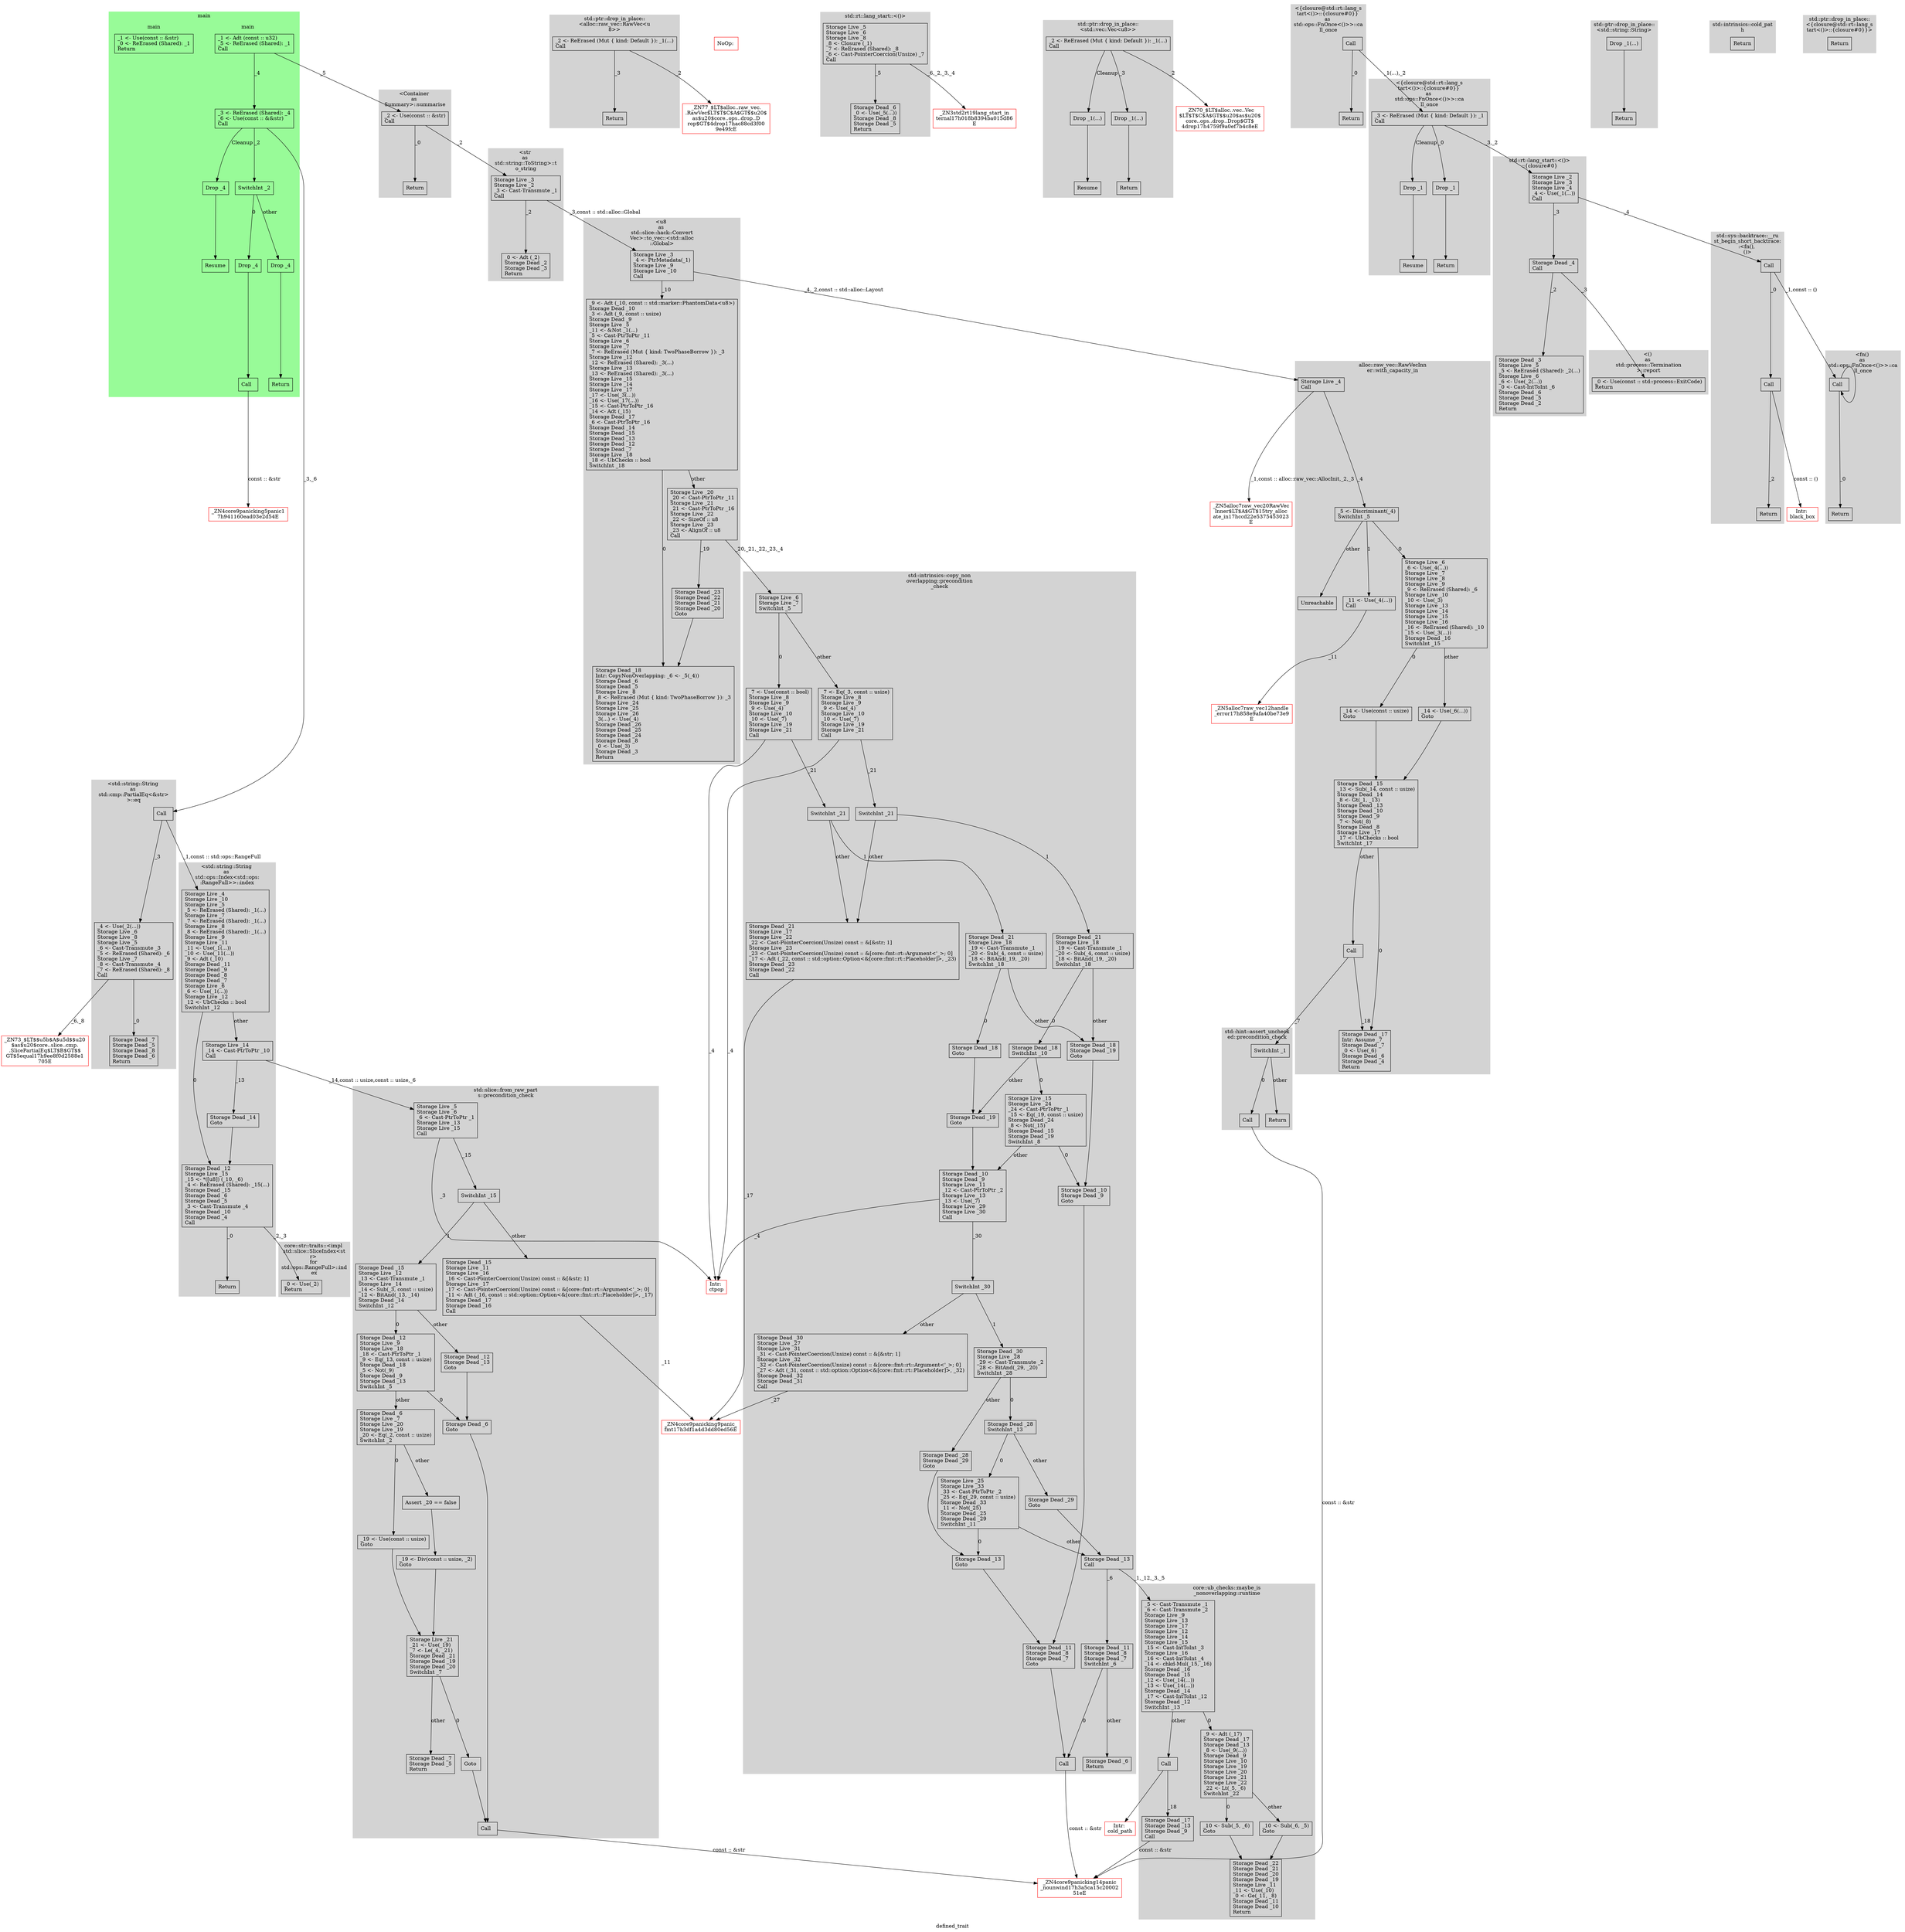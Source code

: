 digraph {
  label="defined_trait";
  node [shape=rectangle];
  X9d8f98d3704e8fd6_0 [label="_ZN73_$LT$$u5b$A$u5d$$u20\n$as$u20$core..slice..cmp.\n.SlicePartialEq$LT$B$GT$$\nGT$5equal17h9ee8f0d2588e1\n705E", color=red];
  Xac08878333d72e42_0 [label="_ZN4core9panicking5panic1\n7h941160ead03e2d54E", color=red];
  X8fc2060ad58510d8_0 [label="Intr: \ncold_path", color=red];
  Xfc57b852937dec4e_0 [label="_ZN77_$LT$alloc..raw_vec.\n.RawVec$LT$T$C$A$GT$$u20$\nas$u20$core..ops..drop..D\nrop$GT$4drop17hac88cd3f00\n9e49fcE", color=red];
  Xcfb99dd5dbeb355e_0 [label="_ZN4core9panicking14panic\n_nounwind17h3a5ca15c20002\n51eE", color=red];
  X8b0ac2e54b9a91_0 [label="NoOp: ", color=red];
  Xc987e5ecea6cc82b_0 [label="_ZN3std2rt19lang_start_in\nternal17h018b8394ba015d86\nE", color=red];
  Xc312ae49c8321ef2_0 [label="_ZN70_$LT$alloc..vec..Vec\n$LT$T$C$A$GT$$u20$as$u20$\ncore..ops..drop..Drop$GT$\n4drop17h4759f9a0ef7b4c8eE", color=red];
  Xfffaab11503b9894_0 [label="_ZN4core9panicking9panic_\nfmt17h3df1a4d3dd80ed56E", color=red];
  X3c6542d96320ad67_0 [label="Intr: \nblack_box", color=red];
  X639596b7ac3768b7_0 [label="_ZN5alloc7raw_vec20RawVec\nInner$LT$A$GT$15try_alloc\nate_in17hccd22e5375453023\nE", color=red];
  Xc8be062610ad417d_0 [label="_ZN5alloc7raw_vec12handle\n_error17h858e9afa40be73e9\nE", color=red];
  X5ea6c111b835a80f_0 [label="Intr: \nctpop", color=red];
  subgraph cluster_0 {
    label="<str \nas \nstd::string::ToString>::t\no_string";
    style="filled";
    color=lightgray;
    X6a1355bb0a3980b0_0 -> X6a1355bb0a3980b0_1 [label="_2"];
    X6a1355bb0a3980b0_0 [label="Storage Live _3\lStorage Live _2\l_3 <- Cast-Transmute _1\lCall\l"];
    X6a1355bb0a3980b0_1 [label="_0 <- Adt (_2)\lStorage Dead _2\lStorage Dead _3\lReturn\l"];
  }
  X6a1355bb0a3980b0_0 -> Xf1a1f7981ef5893_0 [label="_3,const :: std::alloc::Global"];
  subgraph cluster_1 {
    label="std::rt::lang_start::<()>\n::{closure#0}";
    style="filled";
    color=lightgray;
    X1d2400a6a8938653_0 -> X1d2400a6a8938653_1 [label="_3"];
    X1d2400a6a8938653_0 [label="Storage Live _2\lStorage Live _3\lStorage Live _4\l_4 <- Use(_1(...))\lCall\l"];
    X1d2400a6a8938653_1 -> X1d2400a6a8938653_2 [label="_2"];
    X1d2400a6a8938653_1 [label="Storage Dead _4\lCall\l"];
    X1d2400a6a8938653_2 [label="Storage Dead _3\lStorage Live _5\l_5 <- ReErased (Shared): _2(...)\lStorage Live _6\l_6 <- Use(_2(...))\l_0 <- Cast-IntToInt _6\lStorage Dead _6\lStorage Dead _5\lStorage Dead _2\lReturn\l"];
  }
  X1d2400a6a8938653_0 -> X683aa6085436bcd0_0 [label="_4"];
  X1d2400a6a8938653_1 -> Xb0ce0e739b3c78a5_0 [label="_3"];
  subgraph cluster_2 {
    label="<u8 \nas \nstd::slice::hack::Convert\nVec>::to_vec::<std::alloc\n::Global>";
    style="filled";
    color=lightgray;
    Xf1a1f7981ef5893_0 -> Xf1a1f7981ef5893_1 [label="_10"];
    Xf1a1f7981ef5893_0 [label="Storage Live _3\l_4 <- PtrMetadata(_1)\lStorage Live _9\lStorage Live _10\lCall\l"];
    Xf1a1f7981ef5893_1 -> Xf1a1f7981ef5893_4 [label="0"];
    Xf1a1f7981ef5893_1 -> Xf1a1f7981ef5893_2 [label="other"];
    Xf1a1f7981ef5893_1 [label="_9 <- Adt (_10, const :: std::marker::PhantomData<u8>)\lStorage Dead _10\l_3 <- Adt (_9, const :: usize)\lStorage Dead _9\lStorage Live _5\l_11 <- &Not _1(...)\l_5 <- Cast-PtrToPtr _11\lStorage Live _6\lStorage Live _7\l_7 <- ReErased (Mut { kind: TwoPhaseBorrow }): _3\lStorage Live _12\l_12 <- ReErased (Shared): _3(...)\lStorage Live _13\l_13 <- ReErased (Shared): _3(...)\lStorage Live _15\lStorage Live _14\lStorage Live _17\l_17 <- Use(_3(...))\l_16 <- Use(_17(...))\l_15 <- Cast-PtrToPtr _16\l_14 <- Adt (_15)\lStorage Dead _17\l_6 <- Cast-PtrToPtr _16\lStorage Dead _14\lStorage Dead _15\lStorage Dead _13\lStorage Dead _12\lStorage Dead _7\lStorage Live _18\l_18 <- UbChecks :: bool\lSwitchInt _18\l"];
    Xf1a1f7981ef5893_2 -> Xf1a1f7981ef5893_3 [label="_19"];
    Xf1a1f7981ef5893_2 [label="Storage Live _20\l_20 <- Cast-PtrToPtr _11\lStorage Live _21\l_21 <- Cast-PtrToPtr _16\lStorage Live _22\l_22 <- SizeOf :: u8\lStorage Live _23\l_23 <- AlignOf :: u8\lCall\l"];
    Xf1a1f7981ef5893_3 -> Xf1a1f7981ef5893_4;
    Xf1a1f7981ef5893_3 [label="Storage Dead _23\lStorage Dead _22\lStorage Dead _21\lStorage Dead _20\lGoto\l"];
    Xf1a1f7981ef5893_4 [label="Storage Dead _18\lIntr: CopyNonOverlapping: _6 <- _5(_4))\lStorage Dead _6\lStorage Dead _5\lStorage Live _8\l_8 <- ReErased (Mut { kind: TwoPhaseBorrow }): _3\lStorage Live _24\lStorage Live _25\lStorage Live _26\l_3(...) <- Use(_4)\lStorage Dead _26\lStorage Dead _25\lStorage Dead _24\lStorage Dead _8\l_0 <- Use(_3)\lStorage Dead _3\lReturn\l"];
  }
  Xf1a1f7981ef5893_0 -> Xeb6c7bd2eb2abd34_0 [label="_4,_2,const :: std::alloc::Layout"];
  Xf1a1f7981ef5893_2 -> X14e514b0c9cb515c_0 [label="_20,_21,_22,_23,_4"];
  subgraph cluster_3 {
    label="std::ptr::drop_in_place::\n<std::string::String>";
    style="filled";
    color=lightgray;
    Xb4abd155375bb262_0 -> Xb4abd155375bb262_1;
    Xb4abd155375bb262_0 [label="Drop _1(...)\l"];
    Xb4abd155375bb262_1 [label="Return\l"];
  }
  subgraph cluster_4 {
    label="std::rt::lang_start::<()>";
    style="filled";
    color=lightgray;
    Xc3c9bfe1fec97c89_0 -> Xc3c9bfe1fec97c89_1 [label="_5"];
    Xc3c9bfe1fec97c89_0 [label="Storage Live _5\lStorage Live _6\lStorage Live _8\l_8 <- Closure (_1)\l_7 <- ReErased (Shared): _8\l_6 <- Cast-PointerCoercion(Unsize) _7\lCall\l"];
    Xc3c9bfe1fec97c89_1 [label="Storage Dead _6\l_0 <- Use(_5(...))\lStorage Dead _8\lStorage Dead _5\lReturn\l"];
  }
  Xc3c9bfe1fec97c89_0 -> Xc987e5ecea6cc82b_0 [label="_6,_2,_3,_4"];
  subgraph cluster_5 {
    label="<std::string::String \nas \nstd::cmp::PartialEq<&str>\n>::eq";
    style="filled";
    color=lightgray;
    Xdace8a9bbae77920_0 -> Xdace8a9bbae77920_1 [label="_3"];
    Xdace8a9bbae77920_0 [label="Call\l"];
    Xdace8a9bbae77920_1 -> Xdace8a9bbae77920_2 [label="_0"];
    Xdace8a9bbae77920_1 [label="_4 <- Use(_2(...))\lStorage Live _6\lStorage Live _8\lStorage Live _5\l_6 <- Cast-Transmute _3\l_5 <- ReErased (Shared): _6\lStorage Live _7\l_8 <- Cast-Transmute _4\l_7 <- ReErased (Shared): _8\lCall\l"];
    Xdace8a9bbae77920_2 [label="Storage Dead _7\lStorage Dead _5\lStorage Dead _8\lStorage Dead _6\lReturn\l"];
  }
  Xdace8a9bbae77920_0 -> Xd98dd2ef09815b75_0 [label="_1,const :: std::ops::RangeFull"];
  Xdace8a9bbae77920_1 -> X9d8f98d3704e8fd6_0 [label="_6,_8"];
  subgraph cluster_6 {
    label="std::sys::backtrace::__ru\nst_begin_short_backtrace:\n:<fn(), \n()>";
    style="filled";
    color=lightgray;
    X683aa6085436bcd0_0 -> X683aa6085436bcd0_1 [label="_0"];
    X683aa6085436bcd0_0 [label="Call\l"];
    X683aa6085436bcd0_1 -> X683aa6085436bcd0_2 [label="_2"];
    X683aa6085436bcd0_1 [label="Call\l"];
    X683aa6085436bcd0_2 [label="Return\l"];
  }
  X683aa6085436bcd0_0 -> X8e1a4da7d05fa15e_0 [label="_1,const :: ()"];
  X683aa6085436bcd0_1 -> X3c6542d96320ad67_0 [label="const :: ()"];
  subgraph cluster_7 {
    label="std::ptr::drop_in_place::\n<std::vec::Vec<u8>>";
    style="filled";
    color=lightgray;
    X5e0cfcd1f2d1809e_0 -> X5e0cfcd1f2d1809e_3 [label="Cleanup"];
    X5e0cfcd1f2d1809e_0 -> X5e0cfcd1f2d1809e_4 [label="_3"];
    X5e0cfcd1f2d1809e_0 [label="_2 <- ReErased (Mut { kind: Default }): _1(...)\lCall\l"];
    X5e0cfcd1f2d1809e_1 [label="Resume\l"];
    X5e0cfcd1f2d1809e_2 [label="Return\l"];
    X5e0cfcd1f2d1809e_3 -> X5e0cfcd1f2d1809e_1;
    X5e0cfcd1f2d1809e_3 [label="Drop _1(...)\l"];
    X5e0cfcd1f2d1809e_4 -> X5e0cfcd1f2d1809e_2;
    X5e0cfcd1f2d1809e_4 [label="Drop _1(...)\l"];
  }
  X5e0cfcd1f2d1809e_0 -> Xc312ae49c8321ef2_0 [label="_2"];
  subgraph cluster_8 {
    label="<std::string::String \nas \nstd::ops::Index<std::ops:\n:RangeFull>>::index";
    style="filled";
    color=lightgray;
    Xd98dd2ef09815b75_0 -> Xd98dd2ef09815b75_4 [label="0"];
    Xd98dd2ef09815b75_0 -> Xd98dd2ef09815b75_2 [label="other"];
    Xd98dd2ef09815b75_0 [label="Storage Live _4\lStorage Live _10\lStorage Live _5\l_5 <- ReErased (Shared): _1(...)\lStorage Live _7\l_7 <- ReErased (Shared): _1(...)\lStorage Live _8\l_8 <- ReErased (Shared): _1(...)\lStorage Live _9\lStorage Live _11\l_11 <- Use(_1(...))\l_10 <- Use(_11(...))\l_9 <- Adt (_10)\lStorage Dead _11\lStorage Dead _9\lStorage Dead _8\lStorage Dead _7\lStorage Live _6\l_6 <- Use(_1(...))\lStorage Live _12\l_12 <- UbChecks :: bool\lSwitchInt _12\l"];
    Xd98dd2ef09815b75_1 [label="Return\l"];
    Xd98dd2ef09815b75_2 -> Xd98dd2ef09815b75_3 [label="_13"];
    Xd98dd2ef09815b75_2 [label="Storage Live _14\l_14 <- Cast-PtrToPtr _10\lCall\l"];
    Xd98dd2ef09815b75_3 -> Xd98dd2ef09815b75_4;
    Xd98dd2ef09815b75_3 [label="Storage Dead _14\lGoto\l"];
    Xd98dd2ef09815b75_4 -> Xd98dd2ef09815b75_1 [label="_0"];
    Xd98dd2ef09815b75_4 [label="Storage Dead _12\lStorage Live _15\l_15 <- *([u8]) (_10, _6)\l_4 <- ReErased (Shared): _15(...)\lStorage Dead _15\lStorage Dead _6\lStorage Dead _5\l_3 <- Cast-Transmute _4\lStorage Dead _10\lStorage Dead _4\lCall\l"];
  }
  Xd98dd2ef09815b75_2 -> Xd433a9ff0796352_0 [label="_14,const :: usize,const :: usize,_6"];
  Xd98dd2ef09815b75_4 -> X46095524bc604d89_0 [label="_2,_3"];
  subgraph cluster_9 {
    label="std::intrinsics::cold_pat\nh";
    style="filled";
    color=lightgray;
    X9b700fd7b37a15b9_0 [label="Return\l"];
  }
  subgraph cluster_10 {
    label="core::ub_checks::maybe_is\n_nonoverlapping::runtime";
    style="filled";
    color=lightgray;
    X6bcf066a9cdda6_0 -> X6bcf066a9cdda6_3 [label="0"];
    X6bcf066a9cdda6_0 -> X6bcf066a9cdda6_1 [label="other"];
    X6bcf066a9cdda6_0 [label="_5 <- Cast-Transmute _1\l_6 <- Cast-Transmute _2\lStorage Live _9\lStorage Live _13\lStorage Live _17\lStorage Live _12\lStorage Live _14\lStorage Live _15\l_15 <- Cast-IntToInt _3\lStorage Live _16\l_16 <- Cast-IntToInt _4\l_14 <- chkd-Mul(_15, _16)\lStorage Dead _16\lStorage Dead _15\l_12 <- Use(_14(...))\l_13 <- Use(_14(...))\lStorage Dead _14\l_17 <- Cast-IntToInt _12\lStorage Dead _12\lSwitchInt _13\l"];
    X6bcf066a9cdda6_1 -> X6bcf066a9cdda6_2 [label="_18"];
    X6bcf066a9cdda6_1 [label="Call\l"];
    X6bcf066a9cdda6_2 [label="Storage Dead _17\lStorage Dead _13\lStorage Dead _9\lCall\l"];
    X6bcf066a9cdda6_3 -> X6bcf066a9cdda6_5 [label="0"];
    X6bcf066a9cdda6_3 -> X6bcf066a9cdda6_4 [label="other"];
    X6bcf066a9cdda6_3 [label="_9 <- Adt (_17)\lStorage Dead _17\lStorage Dead _13\l_8 <- Use(_9(...))\lStorage Dead _9\lStorage Live _10\lStorage Live _19\lStorage Live _20\lStorage Live _21\lStorage Live _22\l_22 <- Lt(_5, _6)\lSwitchInt _22\l"];
    X6bcf066a9cdda6_4 -> X6bcf066a9cdda6_6;
    X6bcf066a9cdda6_4 [label="_10 <- Sub(_6, _5)\lGoto\l"];
    X6bcf066a9cdda6_5 -> X6bcf066a9cdda6_6;
    X6bcf066a9cdda6_5 [label="_10 <- Sub(_5, _6)\lGoto\l"];
    X6bcf066a9cdda6_6 [label="Storage Dead _22\lStorage Dead _21\lStorage Dead _20\lStorage Dead _19\lStorage Live _11\l_11 <- Use(_10)\l_0 <- Ge(_11, _8)\lStorage Dead _11\lStorage Dead _10\lReturn\l"];
  }
  X6bcf066a9cdda6_1 -> X8fc2060ad58510d8_0 [label=""];
  X6bcf066a9cdda6_2 -> Xcfb99dd5dbeb355e_0 [label="const :: &str"];
  subgraph cluster_11 {
    label="<() \nas \nstd::process::Termination\n>::report";
    style="filled";
    color=lightgray;
    Xb0ce0e739b3c78a5_0 [label="_0 <- Use(const :: std::process::ExitCode)\lReturn\l"];
  }
  subgraph cluster_12 {
    label="<{closure@std::rt::lang_s\ntart<()>::{closure#0}} \nas \nstd::ops::FnOnce<()>>::ca\nll_once";
    style="filled";
    color=lightgray;
    X94b4ce89870ef2a_0 -> X94b4ce89870ef2a_3 [label="Cleanup"];
    X94b4ce89870ef2a_0 -> X94b4ce89870ef2a_1 [label="_0"];
    X94b4ce89870ef2a_0 [label="_3 <- ReErased (Mut { kind: Default }): _1\lCall\l"];
    X94b4ce89870ef2a_1 -> X94b4ce89870ef2a_2;
    X94b4ce89870ef2a_1 [label="Drop _1\l"];
    X94b4ce89870ef2a_2 [label="Return\l"];
    X94b4ce89870ef2a_3 -> X94b4ce89870ef2a_4;
    X94b4ce89870ef2a_3 [label="Drop _1\l"];
    X94b4ce89870ef2a_4 [label="Resume\l"];
  }
  X94b4ce89870ef2a_0 -> X1d2400a6a8938653_0 [label="_3,_2"];
  subgraph cluster_13 {
    label="std::ptr::drop_in_place::\n<{closure@std::rt::lang_s\ntart<()>::{closure#0}}>";
    style="filled";
    color=lightgray;
    Xf5d6f8cedc9c6187_0 [label="Return\l"];
  }
  subgraph cluster_14 {
    label="core::str::traits::<impl \nstd::slice::SliceIndex<st\nr> \nfor \nstd::ops::RangeFull>::ind\nex";
    style="filled";
    color=lightgray;
    X46095524bc604d89_0 [label="_0 <- Use(_2)\lReturn\l"];
  }
  subgraph cluster_15 {
    label="std::hint::assert_uncheck\ned::precondition_check";
    style="filled";
    color=lightgray;
    X63ac6a28c96a53d8_0 -> X63ac6a28c96a53d8_1 [label="0"];
    X63ac6a28c96a53d8_0 -> X63ac6a28c96a53d8_2 [label="other"];
    X63ac6a28c96a53d8_0 [label="SwitchInt _1\l"];
    X63ac6a28c96a53d8_1 [label="Call\l"];
    X63ac6a28c96a53d8_2 [label="Return\l"];
  }
  X63ac6a28c96a53d8_1 -> Xcfb99dd5dbeb355e_0 [label="const :: &str"];
  subgraph cluster_16 {
    label="alloc::raw_vec::RawVecInn\ner::with_capacity_in";
    style="filled";
    color=lightgray;
    Xeb6c7bd2eb2abd34_0 -> Xeb6c7bd2eb2abd34_1 [label="_4"];
    Xeb6c7bd2eb2abd34_0 [label="Storage Live _4\lCall\l"];
    Xeb6c7bd2eb2abd34_1 -> Xeb6c7bd2eb2abd34_4 [label="0"];
    Xeb6c7bd2eb2abd34_1 -> Xeb6c7bd2eb2abd34_3 [label="1"];
    Xeb6c7bd2eb2abd34_1 -> Xeb6c7bd2eb2abd34_2 [label="other"];
    Xeb6c7bd2eb2abd34_1 [label="_5 <- Discriminant(_4)\lSwitchInt _5\l"];
    Xeb6c7bd2eb2abd34_2 [label="Unreachable\l"];
    Xeb6c7bd2eb2abd34_3 [label="_11 <- Use(_4(...))\lCall\l"];
    Xeb6c7bd2eb2abd34_4 -> Xeb6c7bd2eb2abd34_6 [label="0"];
    Xeb6c7bd2eb2abd34_4 -> Xeb6c7bd2eb2abd34_7 [label="other"];
    Xeb6c7bd2eb2abd34_4 [label="Storage Live _6\l_6 <- Use(_4(...))\lStorage Live _7\lStorage Live _8\lStorage Live _9\l_9 <- ReErased (Shared): _6\lStorage Live _10\l_10 <- Use(_3)\lStorage Live _13\lStorage Live _14\lStorage Live _15\lStorage Live _16\l_16 <- ReErased (Shared): _10\l_15 <- Use(_3(...))\lStorage Dead _16\lSwitchInt _15\l"];
    Xeb6c7bd2eb2abd34_5 -> Xeb6c7bd2eb2abd34_9 [label="0"];
    Xeb6c7bd2eb2abd34_5 -> Xeb6c7bd2eb2abd34_8 [label="other"];
    Xeb6c7bd2eb2abd34_5 [label="Storage Dead _15\l_13 <- Sub(_14, const :: usize)\lStorage Dead _14\l_8 <- Gt(_1, _13)\lStorage Dead _13\lStorage Dead _10\lStorage Dead _9\l_7 <- Not(_8)\lStorage Dead _8\lStorage Live _17\l_17 <- UbChecks :: bool\lSwitchInt _17\l"];
    Xeb6c7bd2eb2abd34_6 -> Xeb6c7bd2eb2abd34_5;
    Xeb6c7bd2eb2abd34_6 [label="_14 <- Use(const :: usize)\lGoto\l"];
    Xeb6c7bd2eb2abd34_7 -> Xeb6c7bd2eb2abd34_5;
    Xeb6c7bd2eb2abd34_7 [label="_14 <- Use(_6(...))\lGoto\l"];
    Xeb6c7bd2eb2abd34_8 -> Xeb6c7bd2eb2abd34_9 [label="_18"];
    Xeb6c7bd2eb2abd34_8 [label="Call\l"];
    Xeb6c7bd2eb2abd34_9 [label="Storage Dead _17\lIntr: Assume _7\lStorage Dead _7\l_0 <- Use(_6)\lStorage Dead _6\lStorage Dead _4\lReturn\l"];
  }
  Xeb6c7bd2eb2abd34_0 -> X639596b7ac3768b7_0 [label="_1,const :: alloc::raw_vec::AllocInit,_2,_3"];
  Xeb6c7bd2eb2abd34_3 -> Xc8be062610ad417d_0 [label="_11"];
  Xeb6c7bd2eb2abd34_8 -> X63ac6a28c96a53d8_0 [label="_7"];
  subgraph cluster_17 {
    label="std::ptr::drop_in_place::\n<alloc::raw_vec::RawVec<u\n8>>";
    style="filled";
    color=lightgray;
    X3ed965d856cf929c_0 -> X3ed965d856cf929c_1 [label="_3"];
    X3ed965d856cf929c_0 [label="_2 <- ReErased (Mut { kind: Default }): _1(...)\lCall\l"];
    X3ed965d856cf929c_1 [label="Return\l"];
  }
  X3ed965d856cf929c_0 -> Xfc57b852937dec4e_0 [label="_2"];
  subgraph cluster_18 {
    label="main";
    style="filled";
    color=palegreen;
    subgraph cluster_19 {
      X8243ae909090e3ee_0 -> X8243ae909090e3ee_1 [label="_4"];
      X8243ae909090e3ee_0 [label="_1 <- Adt (const :: u32)\l_5 <- ReErased (Shared): _1\lCall\l"];
      X8243ae909090e3ee_1 -> X8243ae909090e3ee_7 [label="Cleanup"];
      X8243ae909090e3ee_1 -> X8243ae909090e3ee_2 [label="_2"];
      X8243ae909090e3ee_1 [label="_3 <- ReErased (Shared): _4\l_6 <- Use(const :: &&str)\lCall\l"];
      X8243ae909090e3ee_2 -> X8243ae909090e3ee_4 [label="0"];
      X8243ae909090e3ee_2 -> X8243ae909090e3ee_3 [label="other"];
      X8243ae909090e3ee_2 [label="SwitchInt _2\l"];
      X8243ae909090e3ee_3 -> X8243ae909090e3ee_6;
      X8243ae909090e3ee_3 [label="Drop _4\l"];
      X8243ae909090e3ee_4 -> X8243ae909090e3ee_5;
      X8243ae909090e3ee_4 [label="Drop _4\l"];
      X8243ae909090e3ee_5 [label="Call\l"];
      X8243ae909090e3ee_6 [label="Return\l"];
      X8243ae909090e3ee_7 -> X8243ae909090e3ee_8;
      X8243ae909090e3ee_7 [label="Drop _4\l"];
      X8243ae909090e3ee_8 [label="Resume\l"];
    }
    subgraph cluster_20 {
      X8243ae909090e3ee_9 [label="_1 <- Use(const :: &str)\l_0 <- ReErased (Shared): _1\lReturn\l"];
    }
  }
  X8243ae909090e3ee_0 -> Xa239faf806f3af4c_0 [label="_5"];
  X8243ae909090e3ee_1 -> Xdace8a9bbae77920_0 [label="_3,_6"];
  X8243ae909090e3ee_5 -> Xac08878333d72e42_0 [label="const :: &str"];
  subgraph cluster_21 {
    label="<{closure@std::rt::lang_s\ntart<()>::{closure#0}} \nas \nstd::ops::FnOnce<()>>::ca\nll_once";
    style="filled";
    color=lightgray;
    X8fbd299011a8670a_0 -> X8fbd299011a8670a_1 [label="_0"];
    X8fbd299011a8670a_0 [label="Call\l"];
    X8fbd299011a8670a_1 [label="Return\l"];
  }
  X8fbd299011a8670a_0 -> X94b4ce89870ef2a_0 [label="_1(...),_2"];
  subgraph cluster_22 {
    label="std::slice::from_raw_part\ns::precondition_check";
    style="filled";
    color=lightgray;
    Xd433a9ff0796352_0 -> Xd433a9ff0796352_10 [label="_15"];
    Xd433a9ff0796352_0 [label="Storage Live _5\lStorage Live _6\l_6 <- Cast-PtrToPtr _1\lStorage Live _13\lStorage Live _15\lCall\l"];
    Xd433a9ff0796352_1 -> Xd433a9ff0796352_11 [label="0"];
    Xd433a9ff0796352_1 -> Xd433a9ff0796352_12 [label="other"];
    Xd433a9ff0796352_1 [label="Storage Dead _6\lStorage Live _7\lStorage Live _20\lStorage Live _19\l_20 <- Eq(_2, const :: usize)\lSwitchInt _2\l"];
    Xd433a9ff0796352_2 [label="Storage Dead _7\lStorage Dead _5\lReturn\l"];
    Xd433a9ff0796352_3 -> Xd433a9ff0796352_5;
    Xd433a9ff0796352_3 [label="Goto\l"];
    Xd433a9ff0796352_4 -> Xd433a9ff0796352_5;
    Xd433a9ff0796352_4 [label="Storage Dead _6\lGoto\l"];
    Xd433a9ff0796352_5 [label="Call\l"];
    Xd433a9ff0796352_6 -> Xd433a9ff0796352_4 [label="0"];
    Xd433a9ff0796352_6 -> Xd433a9ff0796352_1 [label="other"];
    Xd433a9ff0796352_6 [label="Storage Dead _12\lStorage Live _9\lStorage Live _18\l_18 <- Cast-PtrToPtr _1\l_9 <- Eq(_13, const :: usize)\lStorage Dead _18\l_5 <- Not(_9)\lStorage Dead _9\lStorage Dead _13\lSwitchInt _5\l"];
    Xd433a9ff0796352_7 -> Xd433a9ff0796352_4;
    Xd433a9ff0796352_7 [label="Storage Dead _12\lStorage Dead _13\lGoto\l"];
    Xd433a9ff0796352_8 -> Xd433a9ff0796352_6 [label="0"];
    Xd433a9ff0796352_8 -> Xd433a9ff0796352_7 [label="other"];
    Xd433a9ff0796352_8 [label="Storage Dead _15\lStorage Live _12\l_13 <- Cast-Transmute _1\lStorage Live _14\l_14 <- Sub(_3, const :: usize)\l_12 <- BitAnd(_13, _14)\lStorage Dead _14\lSwitchInt _12\l"];
    Xd433a9ff0796352_9 [label="Storage Dead _15\lStorage Live _11\lStorage Live _16\l_16 <- Cast-PointerCoercion(Unsize) const :: &[&str; 1]\lStorage Live _17\l_17 <- Cast-PointerCoercion(Unsize) const :: &[core::fmt::rt::Argument<'_>; 0]\l_11 <- Adt (_16, const :: std::option::Option<&[core::fmt::rt::Placeholder]>, _17)\lStorage Dead _17\lStorage Dead _16\lCall\l"];
    Xd433a9ff0796352_10 -> Xd433a9ff0796352_8 [label="1"];
    Xd433a9ff0796352_10 -> Xd433a9ff0796352_9 [label="other"];
    Xd433a9ff0796352_10 [label="SwitchInt _15\l"];
    Xd433a9ff0796352_11 -> Xd433a9ff0796352_14;
    Xd433a9ff0796352_11 [label="_19 <- Use(const :: usize)\lGoto\l"];
    Xd433a9ff0796352_12 -> Xd433a9ff0796352_13;
    Xd433a9ff0796352_12 [label="Assert _20 == false\l"];
    Xd433a9ff0796352_13 -> Xd433a9ff0796352_14;
    Xd433a9ff0796352_13 [label="_19 <- Div(const :: usize, _2)\lGoto\l"];
    Xd433a9ff0796352_14 -> Xd433a9ff0796352_3 [label="0"];
    Xd433a9ff0796352_14 -> Xd433a9ff0796352_2 [label="other"];
    Xd433a9ff0796352_14 [label="Storage Live _21\l_21 <- Use(_19)\l_7 <- Le(_4, _21)\lStorage Dead _21\lStorage Dead _19\lStorage Dead _20\lSwitchInt _7\l"];
  }
  Xd433a9ff0796352_0 -> X5ea6c111b835a80f_0 [label="_3"];
  Xd433a9ff0796352_5 -> Xcfb99dd5dbeb355e_0 [label="const :: &str"];
  Xd433a9ff0796352_9 -> Xfffaab11503b9894_0 [label="_11"];
  subgraph cluster_23 {
    label="std::intrinsics::copy_non\noverlapping::precondition\n_check";
    style="filled";
    color=lightgray;
    X14e514b0c9cb515c_0 -> X14e514b0c9cb515c_1 [label="0"];
    X14e514b0c9cb515c_0 -> X14e514b0c9cb515c_2 [label="other"];
    X14e514b0c9cb515c_0 [label="Storage Live _6\lStorage Live _7\lSwitchInt _5\l"];
    X14e514b0c9cb515c_1 -> X14e514b0c9cb515c_25 [label="_21"];
    X14e514b0c9cb515c_1 [label="_7 <- Use(const :: bool)\lStorage Live _8\lStorage Live _9\l_9 <- Use(_4)\lStorage Live _10\l_10 <- Use(_7)\lStorage Live _19\lStorage Live _21\lCall\l"];
    X14e514b0c9cb515c_2 -> X14e514b0c9cb515c_16 [label="_21"];
    X14e514b0c9cb515c_2 [label="_7 <- Eq(_3, const :: usize)\lStorage Live _8\lStorage Live _9\l_9 <- Use(_4)\lStorage Live _10\l_10 <- Use(_7)\lStorage Live _19\lStorage Live _21\lCall\l"];
    X14e514b0c9cb515c_3 -> X14e514b0c9cb515c_23 [label="_30"];
    X14e514b0c9cb515c_3 [label="Storage Dead _10\lStorage Dead _9\lStorage Live _11\l_12 <- Cast-PtrToPtr _2\lStorage Live _13\l_13 <- Use(_7)\lStorage Live _29\lStorage Live _30\lCall\l"];
    X14e514b0c9cb515c_4 -> X14e514b0c9cb515c_24 [label="_6"];
    X14e514b0c9cb515c_4 [label="Storage Dead _13\lCall\l"];
    X14e514b0c9cb515c_5 -> X14e514b0c9cb515c_7;
    X14e514b0c9cb515c_5 [label="Storage Dead _13\lGoto\l"];
    X14e514b0c9cb515c_6 -> X14e514b0c9cb515c_7;
    X14e514b0c9cb515c_6 [label="Storage Dead _10\lStorage Dead _9\lGoto\l"];
    X14e514b0c9cb515c_7 -> X14e514b0c9cb515c_8;
    X14e514b0c9cb515c_7 [label="Storage Dead _11\lStorage Dead _8\lStorage Dead _7\lGoto\l"];
    X14e514b0c9cb515c_8 [label="Call\l"];
    X14e514b0c9cb515c_9 [label="Storage Dead _6\lReturn\l"];
    X14e514b0c9cb515c_10 -> X14e514b0c9cb515c_13 [label="0"];
    X14e514b0c9cb515c_10 -> X14e514b0c9cb515c_12 [label="other"];
    X14e514b0c9cb515c_10 [label="Storage Dead _18\lSwitchInt _10\l"];
    X14e514b0c9cb515c_11 -> X14e514b0c9cb515c_6;
    X14e514b0c9cb515c_11 [label="Storage Dead _18\lStorage Dead _19\lGoto\l"];
    X14e514b0c9cb515c_12 -> X14e514b0c9cb515c_3;
    X14e514b0c9cb515c_12 [label="Storage Dead _19\lGoto\l"];
    X14e514b0c9cb515c_13 -> X14e514b0c9cb515c_6 [label="0"];
    X14e514b0c9cb515c_13 -> X14e514b0c9cb515c_3 [label="other"];
    X14e514b0c9cb515c_13 [label="Storage Live _15\lStorage Live _24\l_24 <- Cast-PtrToPtr _1\l_15 <- Eq(_19, const :: usize)\lStorage Dead _24\l_8 <- Not(_15)\lStorage Dead _15\lStorage Dead _19\lSwitchInt _8\l"];
    X14e514b0c9cb515c_14 -> X14e514b0c9cb515c_10 [label="0"];
    X14e514b0c9cb515c_14 -> X14e514b0c9cb515c_11 [label="other"];
    X14e514b0c9cb515c_14 [label="Storage Dead _21\lStorage Live _18\l_19 <- Cast-Transmute _1\l_20 <- Sub(_4, const :: usize)\l_18 <- BitAnd(_19, _20)\lSwitchInt _18\l"];
    X14e514b0c9cb515c_15 [label="Storage Dead _21\lStorage Live _17\lStorage Live _22\l_22 <- Cast-PointerCoercion(Unsize) const :: &[&str; 1]\lStorage Live _23\l_23 <- Cast-PointerCoercion(Unsize) const :: &[core::fmt::rt::Argument<'_>; 0]\l_17 <- Adt (_22, const :: std::option::Option<&[core::fmt::rt::Placeholder]>, _23)\lStorage Dead _23\lStorage Dead _22\lCall\l"];
    X14e514b0c9cb515c_16 -> X14e514b0c9cb515c_14 [label="1"];
    X14e514b0c9cb515c_16 -> X14e514b0c9cb515c_15 [label="other"];
    X14e514b0c9cb515c_16 [label="SwitchInt _21\l"];
    X14e514b0c9cb515c_17 -> X14e514b0c9cb515c_20 [label="0"];
    X14e514b0c9cb515c_17 -> X14e514b0c9cb515c_19 [label="other"];
    X14e514b0c9cb515c_17 [label="Storage Dead _28\lSwitchInt _13\l"];
    X14e514b0c9cb515c_18 -> X14e514b0c9cb515c_5;
    X14e514b0c9cb515c_18 [label="Storage Dead _28\lStorage Dead _29\lGoto\l"];
    X14e514b0c9cb515c_19 -> X14e514b0c9cb515c_4;
    X14e514b0c9cb515c_19 [label="Storage Dead _29\lGoto\l"];
    X14e514b0c9cb515c_20 -> X14e514b0c9cb515c_5 [label="0"];
    X14e514b0c9cb515c_20 -> X14e514b0c9cb515c_4 [label="other"];
    X14e514b0c9cb515c_20 [label="Storage Live _25\lStorage Live _33\l_33 <- Cast-PtrToPtr _2\l_25 <- Eq(_29, const :: usize)\lStorage Dead _33\l_11 <- Not(_25)\lStorage Dead _25\lStorage Dead _29\lSwitchInt _11\l"];
    X14e514b0c9cb515c_21 -> X14e514b0c9cb515c_17 [label="0"];
    X14e514b0c9cb515c_21 -> X14e514b0c9cb515c_18 [label="other"];
    X14e514b0c9cb515c_21 [label="Storage Dead _30\lStorage Live _28\l_29 <- Cast-Transmute _2\l_28 <- BitAnd(_29, _20)\lSwitchInt _28\l"];
    X14e514b0c9cb515c_22 [label="Storage Dead _30\lStorage Live _27\lStorage Live _31\l_31 <- Cast-PointerCoercion(Unsize) const :: &[&str; 1]\lStorage Live _32\l_32 <- Cast-PointerCoercion(Unsize) const :: &[core::fmt::rt::Argument<'_>; 0]\l_27 <- Adt (_31, const :: std::option::Option<&[core::fmt::rt::Placeholder]>, _32)\lStorage Dead _32\lStorage Dead _31\lCall\l"];
    X14e514b0c9cb515c_23 -> X14e514b0c9cb515c_21 [label="1"];
    X14e514b0c9cb515c_23 -> X14e514b0c9cb515c_22 [label="other"];
    X14e514b0c9cb515c_23 [label="SwitchInt _30\l"];
    X14e514b0c9cb515c_24 -> X14e514b0c9cb515c_8 [label="0"];
    X14e514b0c9cb515c_24 -> X14e514b0c9cb515c_9 [label="other"];
    X14e514b0c9cb515c_24 [label="Storage Dead _11\lStorage Dead _8\lStorage Dead _7\lSwitchInt _6\l"];
    X14e514b0c9cb515c_25 -> X14e514b0c9cb515c_26 [label="1"];
    X14e514b0c9cb515c_25 -> X14e514b0c9cb515c_15 [label="other"];
    X14e514b0c9cb515c_25 [label="SwitchInt _21\l"];
    X14e514b0c9cb515c_26 -> X14e514b0c9cb515c_27 [label="0"];
    X14e514b0c9cb515c_26 -> X14e514b0c9cb515c_11 [label="other"];
    X14e514b0c9cb515c_26 [label="Storage Dead _21\lStorage Live _18\l_19 <- Cast-Transmute _1\l_20 <- Sub(_4, const :: usize)\l_18 <- BitAnd(_19, _20)\lSwitchInt _18\l"];
    X14e514b0c9cb515c_27 -> X14e514b0c9cb515c_12;
    X14e514b0c9cb515c_27 [label="Storage Dead _18\lGoto\l"];
  }
  X14e514b0c9cb515c_1 -> X5ea6c111b835a80f_0 [label="_4"];
  X14e514b0c9cb515c_2 -> X5ea6c111b835a80f_0 [label="_4"];
  X14e514b0c9cb515c_3 -> X5ea6c111b835a80f_0 [label="_4"];
  X14e514b0c9cb515c_4 -> X6bcf066a9cdda6_0 [label="_1,_12,_3,_5"];
  X14e514b0c9cb515c_8 -> Xcfb99dd5dbeb355e_0 [label="const :: &str"];
  X14e514b0c9cb515c_15 -> Xfffaab11503b9894_0 [label="_17"];
  X14e514b0c9cb515c_22 -> Xfffaab11503b9894_0 [label="_27"];
  subgraph cluster_24 {
    label="<fn() \nas \nstd::ops::FnOnce<()>>::ca\nll_once";
    style="filled";
    color=lightgray;
    X8e1a4da7d05fa15e_0 -> X8e1a4da7d05fa15e_1 [label="_0"];
    X8e1a4da7d05fa15e_0 [label="Call\l"];
    X8e1a4da7d05fa15e_1 [label="Return\l"];
  }
  X8e1a4da7d05fa15e_0 -> X8e1a4da7d05fa15e_0: _1 [label=""];
  subgraph cluster_25 {
    label="<Container \nas \nSummary>::summarise";
    style="filled";
    color=lightgray;
    Xa239faf806f3af4c_0 -> Xa239faf806f3af4c_1 [label="_0"];
    Xa239faf806f3af4c_0 [label="_2 <- Use(const :: &str)\lCall\l"];
    Xa239faf806f3af4c_1 [label="Return\l"];
  }
  Xa239faf806f3af4c_0 -> X6a1355bb0a3980b0_0 [label="_2"];
}
